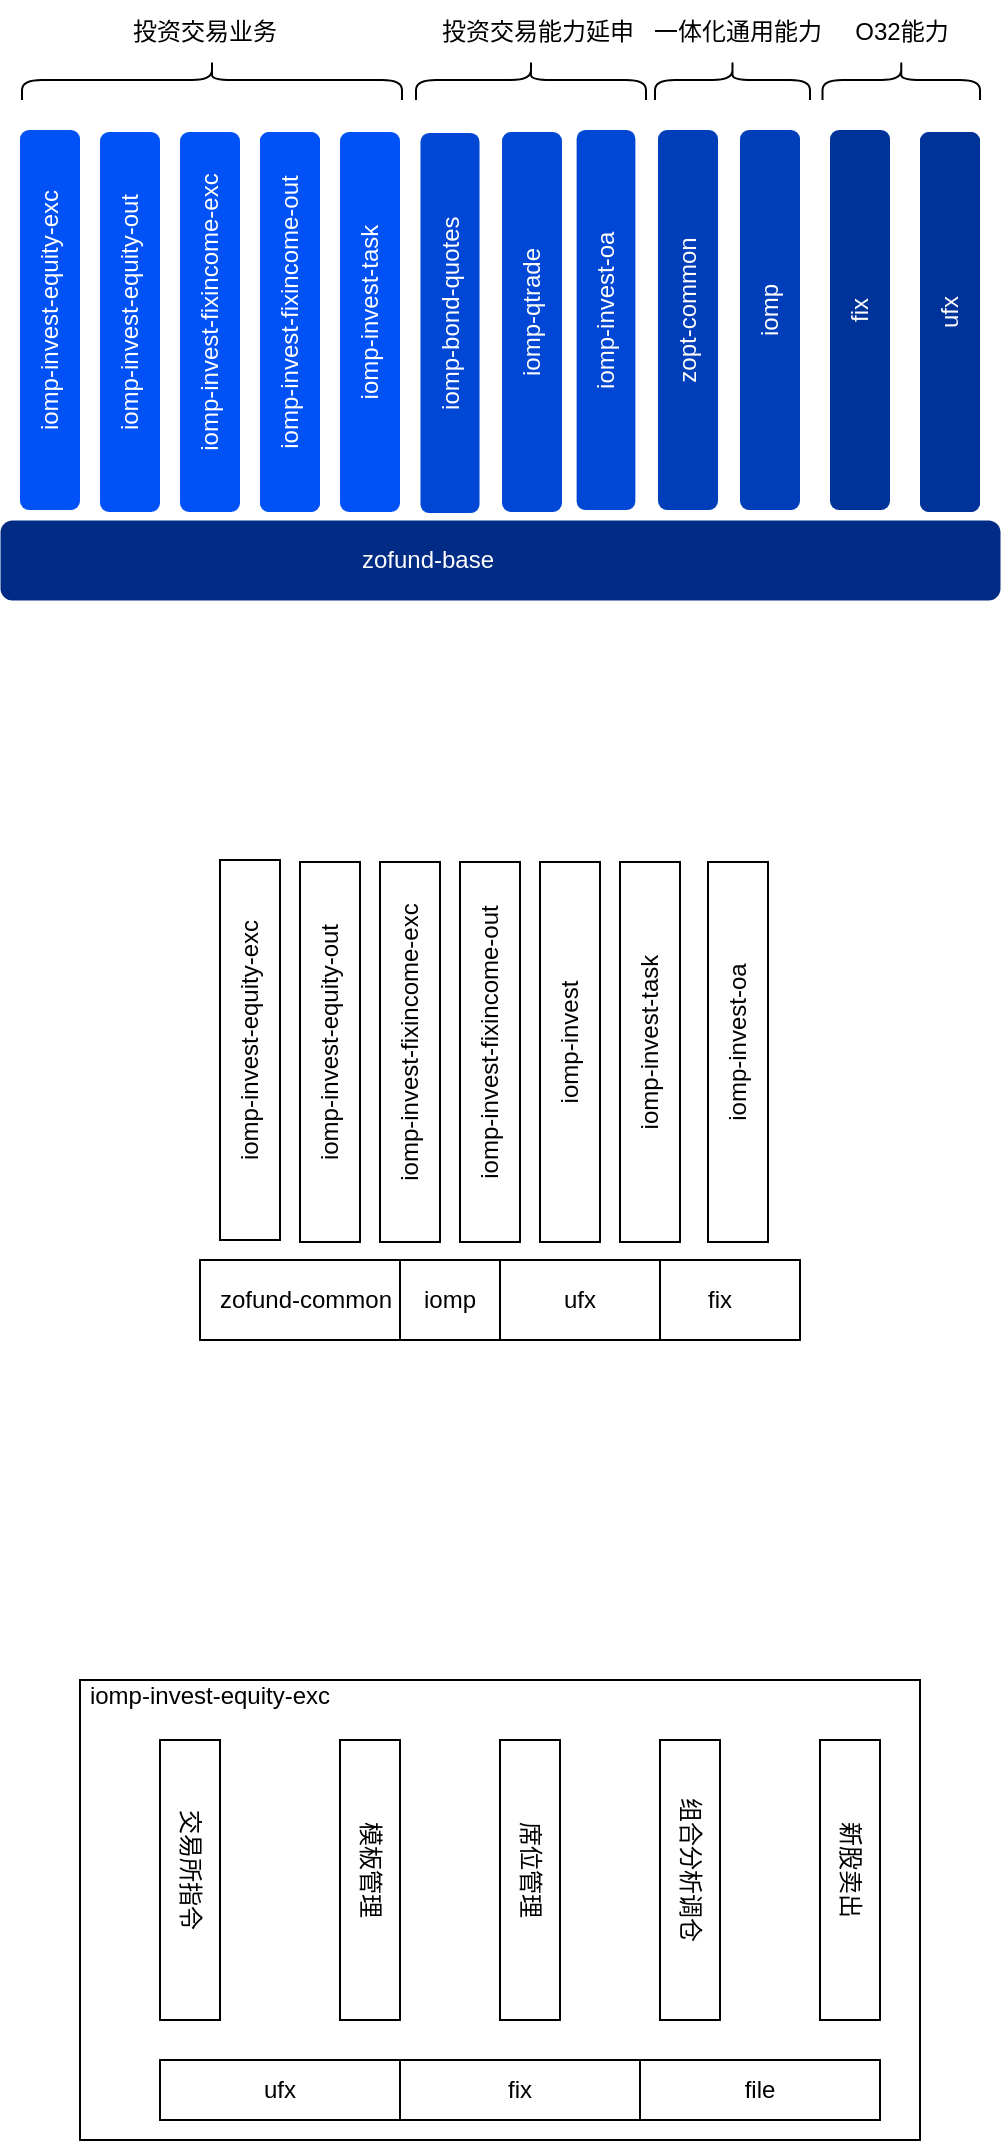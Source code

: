 <mxfile version="22.1.18" type="github">
  <diagram name="第 1 页" id="kjCEzAYDkIr64PraYfbx">
    <mxGraphModel dx="744" dy="405" grid="1" gridSize="10" guides="1" tooltips="1" connect="1" arrows="1" fold="1" page="1" pageScale="1" pageWidth="827" pageHeight="1169" math="0" shadow="0">
      <root>
        <mxCell id="0" />
        <mxCell id="1" parent="0" />
        <mxCell id="kkqj4pZTGer4sD4cTR9H-6" value="" style="group;fillColor=none;strokeColor=none;glass=1;rounded=1;strokeWidth=0;" parent="1" vertex="1" connectable="0">
          <mxGeometry x="170" y="105" width="30" height="190" as="geometry" />
        </mxCell>
        <mxCell id="kkqj4pZTGer4sD4cTR9H-4" value="" style="rounded=1;whiteSpace=wrap;html=1;rotation=-90;fillColor=#0052F7;strokeColor=none;shadow=0;glass=0;" parent="kkqj4pZTGer4sD4cTR9H-6" vertex="1">
          <mxGeometry x="-80" y="80" width="190" height="30" as="geometry" />
        </mxCell>
        <mxCell id="kkqj4pZTGer4sD4cTR9H-5" value="&lt;font color=&quot;#ffffff&quot;&gt;iomp-invest-equity-exc&lt;/font&gt;" style="text;html=1;strokeColor=none;fillColor=none;align=center;verticalAlign=middle;whiteSpace=wrap;rounded=0;rotation=270;" parent="kkqj4pZTGer4sD4cTR9H-6" vertex="1">
          <mxGeometry x="-65" y="75" width="160" height="30" as="geometry" />
        </mxCell>
        <mxCell id="kkqj4pZTGer4sD4cTR9H-8" value="" style="group;rounded=1;fillColor=#0052F7;" parent="1" vertex="1" connectable="0">
          <mxGeometry x="210" y="106" width="30" height="190" as="geometry" />
        </mxCell>
        <mxCell id="kkqj4pZTGer4sD4cTR9H-9" value="" style="rounded=1;whiteSpace=wrap;html=1;rotation=-90;fillColor=none;strokeColor=none;" parent="kkqj4pZTGer4sD4cTR9H-8" vertex="1">
          <mxGeometry x="-80" y="80" width="190" height="30" as="geometry" />
        </mxCell>
        <mxCell id="kkqj4pZTGer4sD4cTR9H-10" value="&lt;font color=&quot;#ffffff&quot;&gt;iomp-invest-equity-out&lt;/font&gt;" style="text;html=1;strokeColor=none;fillColor=none;align=center;verticalAlign=middle;whiteSpace=wrap;rounded=0;rotation=270;" parent="kkqj4pZTGer4sD4cTR9H-8" vertex="1">
          <mxGeometry x="-65" y="75" width="160" height="30" as="geometry" />
        </mxCell>
        <mxCell id="kkqj4pZTGer4sD4cTR9H-11" value="" style="group;fillColor=none;rounded=1;" parent="1" vertex="1" connectable="0">
          <mxGeometry x="250" y="106" width="30" height="190" as="geometry" />
        </mxCell>
        <mxCell id="kkqj4pZTGer4sD4cTR9H-12" value="" style="rounded=1;whiteSpace=wrap;html=1;rotation=-90;fillColor=#0052F7;strokeColor=none;" parent="kkqj4pZTGer4sD4cTR9H-11" vertex="1">
          <mxGeometry x="-80" y="80" width="190" height="30" as="geometry" />
        </mxCell>
        <mxCell id="kkqj4pZTGer4sD4cTR9H-13" value="&lt;font color=&quot;#ffffff&quot;&gt;iomp-invest-fixincome-exc&lt;/font&gt;" style="text;html=1;strokeColor=none;fillColor=none;align=center;verticalAlign=middle;whiteSpace=wrap;rounded=0;rotation=270;" parent="kkqj4pZTGer4sD4cTR9H-11" vertex="1">
          <mxGeometry x="-65" y="75" width="160" height="30" as="geometry" />
        </mxCell>
        <mxCell id="kkqj4pZTGer4sD4cTR9H-14" value="" style="group" parent="1" vertex="1" connectable="0">
          <mxGeometry x="370" y="108" width="30" height="187" as="geometry" />
        </mxCell>
        <mxCell id="kkqj4pZTGer4sD4cTR9H-15" value="" style="rounded=1;whiteSpace=wrap;html=1;rotation=-90;fillColor=#0047D6;strokeColor=none;" parent="kkqj4pZTGer4sD4cTR9H-14" vertex="1">
          <mxGeometry x="-80" y="78.737" width="190" height="29.526" as="geometry" />
        </mxCell>
        <mxCell id="kkqj4pZTGer4sD4cTR9H-16" value="&lt;font color=&quot;#ffffff&quot;&gt;iomp-bond-quotes&lt;/font&gt;" style="text;html=1;strokeColor=none;fillColor=none;align=center;verticalAlign=middle;whiteSpace=wrap;rounded=0;rotation=270;" parent="kkqj4pZTGer4sD4cTR9H-14" vertex="1">
          <mxGeometry x="-65" y="73.816" width="160" height="29.526" as="geometry" />
        </mxCell>
        <mxCell id="kkqj4pZTGer4sD4cTR9H-17" value="" style="group;fillColor=#0052F7;rounded=1;" parent="1" vertex="1" connectable="0">
          <mxGeometry x="290" y="106" width="30" height="190" as="geometry" />
        </mxCell>
        <mxCell id="kkqj4pZTGer4sD4cTR9H-18" value="" style="rounded=1;whiteSpace=wrap;html=1;rotation=-90;fillColor=#0052F7;strokeColor=none;" parent="kkqj4pZTGer4sD4cTR9H-17" vertex="1">
          <mxGeometry x="-80" y="80" width="190" height="30" as="geometry" />
        </mxCell>
        <mxCell id="kkqj4pZTGer4sD4cTR9H-19" value="&lt;font color=&quot;#ffffff&quot;&gt;iomp-invest-fixincome-out&lt;/font&gt;" style="text;html=1;strokeColor=none;fillColor=none;align=center;verticalAlign=middle;whiteSpace=wrap;rounded=0;rotation=270;" parent="kkqj4pZTGer4sD4cTR9H-17" vertex="1">
          <mxGeometry x="-65" y="75" width="160" height="30" as="geometry" />
        </mxCell>
        <mxCell id="kkqj4pZTGer4sD4cTR9H-20" value="" style="group" parent="1" vertex="1" connectable="0">
          <mxGeometry x="448" y="107" width="30" height="186" as="geometry" />
        </mxCell>
        <mxCell id="kkqj4pZTGer4sD4cTR9H-21" value="" style="rounded=1;whiteSpace=wrap;html=1;rotation=-90;fillColor=#0047D6;strokeColor=none;" parent="kkqj4pZTGer4sD4cTR9H-20" vertex="1">
          <mxGeometry x="-80" y="78.316" width="190" height="29.368" as="geometry" />
        </mxCell>
        <mxCell id="kkqj4pZTGer4sD4cTR9H-22" value="&lt;font color=&quot;#ffffff&quot;&gt;iomp-invest-oa&lt;/font&gt;" style="text;html=1;strokeColor=none;fillColor=none;align=center;verticalAlign=middle;whiteSpace=wrap;rounded=0;rotation=270;" parent="kkqj4pZTGer4sD4cTR9H-20" vertex="1">
          <mxGeometry x="-65" y="73.421" width="160" height="29.368" as="geometry" />
        </mxCell>
        <mxCell id="kkqj4pZTGer4sD4cTR9H-23" value="" style="group;fillColor=none;" parent="1" vertex="1" connectable="0">
          <mxGeometry x="530" y="105" width="30" height="190" as="geometry" />
        </mxCell>
        <mxCell id="kkqj4pZTGer4sD4cTR9H-24" value="" style="rounded=1;whiteSpace=wrap;html=1;rotation=-90;fillColor=#003EBA;strokeColor=none;" parent="kkqj4pZTGer4sD4cTR9H-23" vertex="1">
          <mxGeometry x="-80" y="80" width="190" height="30" as="geometry" />
        </mxCell>
        <mxCell id="kkqj4pZTGer4sD4cTR9H-25" value="&lt;font color=&quot;#ffffff&quot;&gt;iomp&lt;/font&gt;" style="text;html=1;strokeColor=none;fillColor=none;align=center;verticalAlign=middle;whiteSpace=wrap;rounded=0;rotation=270;" parent="kkqj4pZTGer4sD4cTR9H-23" vertex="1">
          <mxGeometry x="-65" y="75" width="160" height="30" as="geometry" />
        </mxCell>
        <mxCell id="kkqj4pZTGer4sD4cTR9H-26" value="" style="group;fillColor=#003EBA;rounded=1;" parent="1" vertex="1" connectable="0">
          <mxGeometry x="489" y="105" width="30" height="190" as="geometry" />
        </mxCell>
        <mxCell id="kkqj4pZTGer4sD4cTR9H-27" value="" style="rounded=1;whiteSpace=wrap;html=1;rotation=-90;fillColor=none;strokeColor=none;" parent="kkqj4pZTGer4sD4cTR9H-26" vertex="1">
          <mxGeometry x="-80" y="80" width="190" height="30" as="geometry" />
        </mxCell>
        <mxCell id="kkqj4pZTGer4sD4cTR9H-28" value="&lt;font color=&quot;#ffffff&quot;&gt;zopt-common&lt;/font&gt;" style="text;html=1;strokeColor=none;fillColor=none;align=center;verticalAlign=middle;whiteSpace=wrap;rounded=0;rotation=270;" parent="kkqj4pZTGer4sD4cTR9H-26" vertex="1">
          <mxGeometry x="-65" y="75" width="160" height="30" as="geometry" />
        </mxCell>
        <mxCell id="kkqj4pZTGer4sD4cTR9H-29" value="" style="group;fillColor=#00339A;strokeColor=none;rounded=1;" parent="1" vertex="1" connectable="0">
          <mxGeometry x="620" y="106" width="30" height="190" as="geometry" />
        </mxCell>
        <mxCell id="kkqj4pZTGer4sD4cTR9H-30" value="" style="rounded=1;whiteSpace=wrap;html=1;rotation=-90;fillColor=#00339A;strokeColor=none;" parent="kkqj4pZTGer4sD4cTR9H-29" vertex="1">
          <mxGeometry x="-80" y="80" width="190" height="30" as="geometry" />
        </mxCell>
        <mxCell id="kkqj4pZTGer4sD4cTR9H-31" value="&lt;font color=&quot;#ffffff&quot;&gt;ufx&lt;/font&gt;" style="text;html=1;strokeColor=none;fillColor=none;align=center;verticalAlign=middle;whiteSpace=wrap;rounded=0;rotation=270;" parent="kkqj4pZTGer4sD4cTR9H-29" vertex="1">
          <mxGeometry x="-65" y="75" width="160" height="30" as="geometry" />
        </mxCell>
        <mxCell id="kkqj4pZTGer4sD4cTR9H-32" value="" style="group;fillColor=none;" parent="1" vertex="1" connectable="0">
          <mxGeometry x="575" y="105" width="30" height="190" as="geometry" />
        </mxCell>
        <mxCell id="kkqj4pZTGer4sD4cTR9H-33" value="" style="rounded=1;whiteSpace=wrap;html=1;rotation=-90;fillColor=#00339A;strokeColor=none;" parent="kkqj4pZTGer4sD4cTR9H-32" vertex="1">
          <mxGeometry x="-80" y="80" width="190" height="30" as="geometry" />
        </mxCell>
        <mxCell id="kkqj4pZTGer4sD4cTR9H-34" value="&lt;font color=&quot;#ffffff&quot;&gt;fix&lt;/font&gt;" style="text;html=1;strokeColor=none;fillColor=none;align=center;verticalAlign=middle;whiteSpace=wrap;rounded=0;rotation=270;" parent="kkqj4pZTGer4sD4cTR9H-32" vertex="1">
          <mxGeometry x="-65" y="75" width="160" height="30" as="geometry" />
        </mxCell>
        <mxCell id="kkqj4pZTGer4sD4cTR9H-35" value="" style="group;fillColor=#0052F7;strokeColor=none;rounded=1;" parent="1" vertex="1" connectable="0">
          <mxGeometry x="330" y="106" width="30" height="190" as="geometry" />
        </mxCell>
        <mxCell id="kkqj4pZTGer4sD4cTR9H-36" value="" style="rounded=1;whiteSpace=wrap;html=1;rotation=-90;fillColor=none;strokeColor=none;" parent="kkqj4pZTGer4sD4cTR9H-35" vertex="1">
          <mxGeometry x="-80" y="80" width="190" height="30" as="geometry" />
        </mxCell>
        <mxCell id="kkqj4pZTGer4sD4cTR9H-37" value="&lt;font color=&quot;#ffffff&quot;&gt;iomp-invest-task&lt;/font&gt;" style="text;html=1;strokeColor=none;fillColor=none;align=center;verticalAlign=middle;whiteSpace=wrap;rounded=0;rotation=270;" parent="kkqj4pZTGer4sD4cTR9H-35" vertex="1">
          <mxGeometry x="-65" y="75" width="160" height="30" as="geometry" />
        </mxCell>
        <mxCell id="kkqj4pZTGer4sD4cTR9H-38" value="" style="group;fillColor=#002C85;rounded=1;strokeWidth=0;" parent="1" vertex="1" connectable="0">
          <mxGeometry x="160" y="300" width="500" height="40" as="geometry" />
        </mxCell>
        <mxCell id="kkqj4pZTGer4sD4cTR9H-2" value="&lt;font color=&quot;#ffffff&quot;&gt;zofund-base&lt;/font&gt;" style="text;html=1;strokeColor=none;fillColor=none;align=center;verticalAlign=middle;whiteSpace=wrap;rounded=0;" parent="kkqj4pZTGer4sD4cTR9H-38" vertex="1">
          <mxGeometry x="166.311" y="5" width="95.949" height="30" as="geometry" />
        </mxCell>
        <mxCell id="kkqj4pZTGer4sD4cTR9H-39" value="" style="group" parent="1" vertex="1" connectable="0">
          <mxGeometry x="210" y="670" width="310" height="40" as="geometry" />
        </mxCell>
        <mxCell id="kkqj4pZTGer4sD4cTR9H-40" value="" style="rounded=0;whiteSpace=wrap;html=1;" parent="kkqj4pZTGer4sD4cTR9H-39" vertex="1">
          <mxGeometry x="50" width="100" height="40" as="geometry" />
        </mxCell>
        <mxCell id="kkqj4pZTGer4sD4cTR9H-41" value="zofund-common" style="text;html=1;strokeColor=none;fillColor=none;align=center;verticalAlign=middle;whiteSpace=wrap;rounded=0;" parent="kkqj4pZTGer4sD4cTR9H-39" vertex="1">
          <mxGeometry x="56.46" y="5" width="93.54" height="30" as="geometry" />
        </mxCell>
        <mxCell id="kkqj4pZTGer4sD4cTR9H-70" value="" style="group" parent="1" vertex="1" connectable="0">
          <mxGeometry x="360" y="670" width="50" height="40" as="geometry" />
        </mxCell>
        <mxCell id="kkqj4pZTGer4sD4cTR9H-43" value="" style="rounded=0;whiteSpace=wrap;html=1;" parent="kkqj4pZTGer4sD4cTR9H-70" vertex="1">
          <mxGeometry width="50" height="40" as="geometry" />
        </mxCell>
        <mxCell id="kkqj4pZTGer4sD4cTR9H-44" value="iomp" style="text;html=1;strokeColor=none;fillColor=none;align=center;verticalAlign=middle;whiteSpace=wrap;rounded=0;" parent="kkqj4pZTGer4sD4cTR9H-70" vertex="1">
          <mxGeometry x="5" y="5" width="40" height="30" as="geometry" />
        </mxCell>
        <mxCell id="kkqj4pZTGer4sD4cTR9H-71" value="" style="group" parent="1" vertex="1" connectable="0">
          <mxGeometry x="410" y="670" width="80" height="40" as="geometry" />
        </mxCell>
        <mxCell id="kkqj4pZTGer4sD4cTR9H-45" value="" style="rounded=0;whiteSpace=wrap;html=1;" parent="kkqj4pZTGer4sD4cTR9H-71" vertex="1">
          <mxGeometry width="80" height="40" as="geometry" />
        </mxCell>
        <mxCell id="kkqj4pZTGer4sD4cTR9H-46" value="ufx" style="text;html=1;strokeColor=none;fillColor=none;align=center;verticalAlign=middle;whiteSpace=wrap;rounded=0;" parent="kkqj4pZTGer4sD4cTR9H-71" vertex="1">
          <mxGeometry x="8" y="5" width="64" height="30" as="geometry" />
        </mxCell>
        <mxCell id="kkqj4pZTGer4sD4cTR9H-73" value="" style="group" parent="1" vertex="1" connectable="0">
          <mxGeometry x="270" y="470" width="30" height="190" as="geometry" />
        </mxCell>
        <mxCell id="kkqj4pZTGer4sD4cTR9H-74" value="" style="rounded=0;whiteSpace=wrap;html=1;rotation=-90;" parent="kkqj4pZTGer4sD4cTR9H-73" vertex="1">
          <mxGeometry x="-80" y="80" width="190" height="30" as="geometry" />
        </mxCell>
        <mxCell id="kkqj4pZTGer4sD4cTR9H-75" value="iomp-invest-equity-exc" style="text;html=1;strokeColor=none;fillColor=none;align=center;verticalAlign=middle;whiteSpace=wrap;rounded=0;rotation=270;" parent="kkqj4pZTGer4sD4cTR9H-73" vertex="1">
          <mxGeometry x="-65" y="75" width="160" height="30" as="geometry" />
        </mxCell>
        <mxCell id="kkqj4pZTGer4sD4cTR9H-76" value="" style="group" parent="1" vertex="1" connectable="0">
          <mxGeometry x="310" y="471" width="30" height="190" as="geometry" />
        </mxCell>
        <mxCell id="kkqj4pZTGer4sD4cTR9H-77" value="" style="rounded=0;whiteSpace=wrap;html=1;rotation=-90;" parent="kkqj4pZTGer4sD4cTR9H-76" vertex="1">
          <mxGeometry x="-80" y="80" width="190" height="30" as="geometry" />
        </mxCell>
        <mxCell id="kkqj4pZTGer4sD4cTR9H-78" value="iomp-invest-equity-out" style="text;html=1;strokeColor=none;fillColor=none;align=center;verticalAlign=middle;whiteSpace=wrap;rounded=0;rotation=270;" parent="kkqj4pZTGer4sD4cTR9H-76" vertex="1">
          <mxGeometry x="-65" y="75" width="160" height="30" as="geometry" />
        </mxCell>
        <mxCell id="kkqj4pZTGer4sD4cTR9H-79" value="" style="group" parent="1" vertex="1" connectable="0">
          <mxGeometry x="350" y="471" width="30" height="190" as="geometry" />
        </mxCell>
        <mxCell id="kkqj4pZTGer4sD4cTR9H-80" value="" style="rounded=0;whiteSpace=wrap;html=1;rotation=-90;" parent="kkqj4pZTGer4sD4cTR9H-79" vertex="1">
          <mxGeometry x="-80" y="80" width="190" height="30" as="geometry" />
        </mxCell>
        <mxCell id="kkqj4pZTGer4sD4cTR9H-81" value="iomp-invest-fixincome-exc" style="text;html=1;strokeColor=none;fillColor=none;align=center;verticalAlign=middle;whiteSpace=wrap;rounded=0;rotation=270;" parent="kkqj4pZTGer4sD4cTR9H-79" vertex="1">
          <mxGeometry x="-65" y="75" width="160" height="30" as="geometry" />
        </mxCell>
        <mxCell id="kkqj4pZTGer4sD4cTR9H-82" value="" style="group" parent="1" vertex="1" connectable="0">
          <mxGeometry x="430" y="471" width="30" height="190" as="geometry" />
        </mxCell>
        <mxCell id="kkqj4pZTGer4sD4cTR9H-83" value="" style="rounded=0;whiteSpace=wrap;html=1;rotation=-90;" parent="kkqj4pZTGer4sD4cTR9H-82" vertex="1">
          <mxGeometry x="-80" y="80" width="190" height="30" as="geometry" />
        </mxCell>
        <mxCell id="kkqj4pZTGer4sD4cTR9H-84" value="iomp-invest" style="text;html=1;strokeColor=none;fillColor=none;align=center;verticalAlign=middle;whiteSpace=wrap;rounded=0;rotation=270;" parent="kkqj4pZTGer4sD4cTR9H-82" vertex="1">
          <mxGeometry x="-65" y="75" width="160" height="30" as="geometry" />
        </mxCell>
        <mxCell id="kkqj4pZTGer4sD4cTR9H-85" value="" style="group" parent="1" vertex="1" connectable="0">
          <mxGeometry x="390" y="471" width="30" height="190" as="geometry" />
        </mxCell>
        <mxCell id="kkqj4pZTGer4sD4cTR9H-86" value="" style="rounded=0;whiteSpace=wrap;html=1;rotation=-90;" parent="kkqj4pZTGer4sD4cTR9H-85" vertex="1">
          <mxGeometry x="-80" y="80" width="190" height="30" as="geometry" />
        </mxCell>
        <mxCell id="kkqj4pZTGer4sD4cTR9H-87" value="iomp-invest-fixincome-out" style="text;html=1;strokeColor=none;fillColor=none;align=center;verticalAlign=middle;whiteSpace=wrap;rounded=0;rotation=270;" parent="kkqj4pZTGer4sD4cTR9H-85" vertex="1">
          <mxGeometry x="-65" y="75" width="160" height="30" as="geometry" />
        </mxCell>
        <mxCell id="kkqj4pZTGer4sD4cTR9H-88" value="" style="group" parent="1" vertex="1" connectable="0">
          <mxGeometry x="514" y="471" width="30" height="190" as="geometry" />
        </mxCell>
        <mxCell id="kkqj4pZTGer4sD4cTR9H-89" value="" style="rounded=0;whiteSpace=wrap;html=1;rotation=-90;" parent="kkqj4pZTGer4sD4cTR9H-88" vertex="1">
          <mxGeometry x="-80" y="80" width="190" height="30" as="geometry" />
        </mxCell>
        <mxCell id="kkqj4pZTGer4sD4cTR9H-90" value="iomp-invest-oa" style="text;html=1;strokeColor=none;fillColor=none;align=center;verticalAlign=middle;whiteSpace=wrap;rounded=0;rotation=270;" parent="kkqj4pZTGer4sD4cTR9H-88" vertex="1">
          <mxGeometry x="-65" y="75" width="160" height="30" as="geometry" />
        </mxCell>
        <mxCell id="kkqj4pZTGer4sD4cTR9H-91" value="" style="group" parent="1" vertex="1" connectable="0">
          <mxGeometry x="470" y="471" width="30" height="190" as="geometry" />
        </mxCell>
        <mxCell id="kkqj4pZTGer4sD4cTR9H-92" value="" style="rounded=0;whiteSpace=wrap;html=1;rotation=-90;" parent="kkqj4pZTGer4sD4cTR9H-91" vertex="1">
          <mxGeometry x="-80" y="80" width="190" height="30" as="geometry" />
        </mxCell>
        <mxCell id="kkqj4pZTGer4sD4cTR9H-93" value="iomp-invest-task" style="text;html=1;strokeColor=none;fillColor=none;align=center;verticalAlign=middle;whiteSpace=wrap;rounded=0;rotation=270;" parent="kkqj4pZTGer4sD4cTR9H-91" vertex="1">
          <mxGeometry x="-65" y="75" width="160" height="30" as="geometry" />
        </mxCell>
        <mxCell id="kkqj4pZTGer4sD4cTR9H-94" value="" style="group" parent="1" vertex="1" connectable="0">
          <mxGeometry x="490" y="670" width="70" height="40" as="geometry" />
        </mxCell>
        <mxCell id="kkqj4pZTGer4sD4cTR9H-47" value="" style="rounded=0;whiteSpace=wrap;html=1;" parent="kkqj4pZTGer4sD4cTR9H-94" vertex="1">
          <mxGeometry width="70" height="40" as="geometry" />
        </mxCell>
        <mxCell id="kkqj4pZTGer4sD4cTR9H-48" value="fix" style="text;html=1;strokeColor=none;fillColor=none;align=center;verticalAlign=middle;whiteSpace=wrap;rounded=0;" parent="kkqj4pZTGer4sD4cTR9H-94" vertex="1">
          <mxGeometry x="20" y="5" width="20" height="30" as="geometry" />
        </mxCell>
        <mxCell id="kkqj4pZTGer4sD4cTR9H-95" value="" style="rounded=0;whiteSpace=wrap;html=1;fillColor=none;" parent="1" vertex="1">
          <mxGeometry x="200" y="880" width="420" height="230" as="geometry" />
        </mxCell>
        <mxCell id="kkqj4pZTGer4sD4cTR9H-96" value="iomp-invest-equity-exc" style="text;html=1;strokeColor=none;fillColor=none;align=center;verticalAlign=middle;whiteSpace=wrap;rounded=0;" parent="1" vertex="1">
          <mxGeometry x="200" y="873" width="130" height="30" as="geometry" />
        </mxCell>
        <mxCell id="kkqj4pZTGer4sD4cTR9H-99" value="" style="group" parent="1" vertex="1" connectable="0">
          <mxGeometry x="240" y="910" width="30" height="140" as="geometry" />
        </mxCell>
        <mxCell id="kkqj4pZTGer4sD4cTR9H-97" value="" style="rounded=0;whiteSpace=wrap;html=1;direction=south;" parent="kkqj4pZTGer4sD4cTR9H-99" vertex="1">
          <mxGeometry width="30" height="140" as="geometry" />
        </mxCell>
        <mxCell id="kkqj4pZTGer4sD4cTR9H-98" value="交易所指令" style="text;html=1;strokeColor=none;fillColor=none;align=center;verticalAlign=middle;whiteSpace=wrap;rounded=0;rotation=90;" parent="kkqj4pZTGer4sD4cTR9H-99" vertex="1">
          <mxGeometry x="-35" y="50" width="100" height="30" as="geometry" />
        </mxCell>
        <mxCell id="kkqj4pZTGer4sD4cTR9H-100" value="" style="group" parent="1" vertex="1" connectable="0">
          <mxGeometry x="330" y="910" width="30" height="140" as="geometry" />
        </mxCell>
        <mxCell id="kkqj4pZTGer4sD4cTR9H-101" value="" style="rounded=0;whiteSpace=wrap;html=1;direction=south;" parent="kkqj4pZTGer4sD4cTR9H-100" vertex="1">
          <mxGeometry width="30" height="140" as="geometry" />
        </mxCell>
        <mxCell id="kkqj4pZTGer4sD4cTR9H-102" value="模板管理" style="text;html=1;strokeColor=none;fillColor=none;align=center;verticalAlign=middle;whiteSpace=wrap;rounded=0;rotation=90;" parent="kkqj4pZTGer4sD4cTR9H-100" vertex="1">
          <mxGeometry x="-35" y="50" width="100" height="30" as="geometry" />
        </mxCell>
        <mxCell id="kkqj4pZTGer4sD4cTR9H-103" value="" style="group" parent="1" vertex="1" connectable="0">
          <mxGeometry x="410" y="910" width="30" height="140" as="geometry" />
        </mxCell>
        <mxCell id="kkqj4pZTGer4sD4cTR9H-104" value="" style="rounded=0;whiteSpace=wrap;html=1;direction=south;" parent="kkqj4pZTGer4sD4cTR9H-103" vertex="1">
          <mxGeometry width="30" height="140" as="geometry" />
        </mxCell>
        <mxCell id="kkqj4pZTGer4sD4cTR9H-105" value="席位管理" style="text;html=1;strokeColor=none;fillColor=none;align=center;verticalAlign=middle;whiteSpace=wrap;rounded=0;rotation=90;" parent="kkqj4pZTGer4sD4cTR9H-103" vertex="1">
          <mxGeometry x="-35" y="50" width="100" height="30" as="geometry" />
        </mxCell>
        <mxCell id="kkqj4pZTGer4sD4cTR9H-106" value="" style="group" parent="1" vertex="1" connectable="0">
          <mxGeometry x="490" y="910" width="30" height="140" as="geometry" />
        </mxCell>
        <mxCell id="kkqj4pZTGer4sD4cTR9H-107" value="" style="rounded=0;whiteSpace=wrap;html=1;direction=south;" parent="kkqj4pZTGer4sD4cTR9H-106" vertex="1">
          <mxGeometry width="30" height="140" as="geometry" />
        </mxCell>
        <mxCell id="kkqj4pZTGer4sD4cTR9H-108" value="组合分析调仓" style="text;html=1;strokeColor=none;fillColor=none;align=center;verticalAlign=middle;whiteSpace=wrap;rounded=0;rotation=90;" parent="kkqj4pZTGer4sD4cTR9H-106" vertex="1">
          <mxGeometry x="-35" y="50" width="100" height="30" as="geometry" />
        </mxCell>
        <mxCell id="kkqj4pZTGer4sD4cTR9H-109" value="" style="group" parent="1" vertex="1" connectable="0">
          <mxGeometry x="570" y="910" width="30" height="140" as="geometry" />
        </mxCell>
        <mxCell id="kkqj4pZTGer4sD4cTR9H-110" value="" style="rounded=0;whiteSpace=wrap;html=1;direction=south;" parent="kkqj4pZTGer4sD4cTR9H-109" vertex="1">
          <mxGeometry width="30" height="140" as="geometry" />
        </mxCell>
        <mxCell id="kkqj4pZTGer4sD4cTR9H-111" value="新股卖出" style="text;html=1;strokeColor=none;fillColor=none;align=center;verticalAlign=middle;whiteSpace=wrap;rounded=0;rotation=90;" parent="kkqj4pZTGer4sD4cTR9H-109" vertex="1">
          <mxGeometry x="-35" y="50" width="100" height="30" as="geometry" />
        </mxCell>
        <mxCell id="kkqj4pZTGer4sD4cTR9H-112" value="ufx" style="rounded=0;whiteSpace=wrap;html=1;" parent="1" vertex="1">
          <mxGeometry x="240" y="1070" width="120" height="30" as="geometry" />
        </mxCell>
        <mxCell id="kkqj4pZTGer4sD4cTR9H-113" value="fix" style="rounded=0;whiteSpace=wrap;html=1;" parent="1" vertex="1">
          <mxGeometry x="360" y="1070" width="120" height="30" as="geometry" />
        </mxCell>
        <mxCell id="kkqj4pZTGer4sD4cTR9H-114" value="file" style="rounded=0;whiteSpace=wrap;html=1;" parent="1" vertex="1">
          <mxGeometry x="480" y="1070" width="120" height="30" as="geometry" />
        </mxCell>
        <mxCell id="GysrRo3YJwe-bO9KChuf-6" value="" style="group" vertex="1" connectable="0" parent="1">
          <mxGeometry x="411" y="106" width="30" height="190" as="geometry" />
        </mxCell>
        <mxCell id="GysrRo3YJwe-bO9KChuf-7" value="" style="rounded=1;whiteSpace=wrap;html=1;rotation=-90;fillColor=#0047D6;strokeColor=none;" vertex="1" parent="GysrRo3YJwe-bO9KChuf-6">
          <mxGeometry x="-80" y="80" width="190" height="30" as="geometry" />
        </mxCell>
        <mxCell id="GysrRo3YJwe-bO9KChuf-8" value="&lt;font color=&quot;#ffffff&quot;&gt;iomp-qtrade&lt;/font&gt;" style="text;html=1;strokeColor=none;fillColor=none;align=center;verticalAlign=middle;whiteSpace=wrap;rounded=0;rotation=270;" vertex="1" parent="GysrRo3YJwe-bO9KChuf-6">
          <mxGeometry x="-65" y="75" width="160" height="30" as="geometry" />
        </mxCell>
        <mxCell id="GysrRo3YJwe-bO9KChuf-10" value="" style="shape=curlyBracket;whiteSpace=wrap;html=1;rounded=1;flipH=1;labelPosition=right;verticalLabelPosition=middle;align=left;verticalAlign=middle;rotation=-90;" vertex="1" parent="1">
          <mxGeometry x="256" y="-15" width="20" height="190" as="geometry" />
        </mxCell>
        <mxCell id="GysrRo3YJwe-bO9KChuf-11" value="" style="shape=curlyBracket;whiteSpace=wrap;html=1;rounded=1;flipH=1;labelPosition=right;verticalLabelPosition=middle;align=left;verticalAlign=middle;rotation=-90;" vertex="1" parent="1">
          <mxGeometry x="415.5" y="22.5" width="20" height="115" as="geometry" />
        </mxCell>
        <mxCell id="GysrRo3YJwe-bO9KChuf-12" value="" style="shape=curlyBracket;whiteSpace=wrap;html=1;rounded=1;flipH=1;labelPosition=right;verticalLabelPosition=middle;align=left;verticalAlign=middle;rotation=-90;" vertex="1" parent="1">
          <mxGeometry x="516.25" y="41.25" width="20" height="77.5" as="geometry" />
        </mxCell>
        <mxCell id="GysrRo3YJwe-bO9KChuf-13" value="" style="shape=curlyBracket;whiteSpace=wrap;html=1;rounded=1;flipH=1;labelPosition=right;verticalLabelPosition=middle;align=left;verticalAlign=middle;rotation=-90;" vertex="1" parent="1">
          <mxGeometry x="600.63" y="40.63" width="20" height="78.75" as="geometry" />
        </mxCell>
        <mxCell id="GysrRo3YJwe-bO9KChuf-14" value="投资交易业务" style="text;html=1;strokeColor=none;fillColor=none;align=center;verticalAlign=middle;whiteSpace=wrap;rounded=0;" vertex="1" parent="1">
          <mxGeometry x="225" y="40.63" width="75" height="30" as="geometry" />
        </mxCell>
        <mxCell id="GysrRo3YJwe-bO9KChuf-15" value="投资交易能力延申" style="text;html=1;strokeColor=none;fillColor=none;align=center;verticalAlign=middle;whiteSpace=wrap;rounded=0;" vertex="1" parent="1">
          <mxGeometry x="378" y="40.63" width="102" height="30" as="geometry" />
        </mxCell>
        <mxCell id="GysrRo3YJwe-bO9KChuf-16" value="一体化通用能力" style="text;html=1;strokeColor=none;fillColor=none;align=center;verticalAlign=middle;whiteSpace=wrap;rounded=0;" vertex="1" parent="1">
          <mxGeometry x="478" y="40.63" width="102" height="30" as="geometry" />
        </mxCell>
        <mxCell id="GysrRo3YJwe-bO9KChuf-17" value="O32能力" style="text;html=1;strokeColor=none;fillColor=none;align=center;verticalAlign=middle;whiteSpace=wrap;rounded=0;" vertex="1" parent="1">
          <mxGeometry x="559.63" y="40.63" width="102" height="30" as="geometry" />
        </mxCell>
      </root>
    </mxGraphModel>
  </diagram>
</mxfile>
